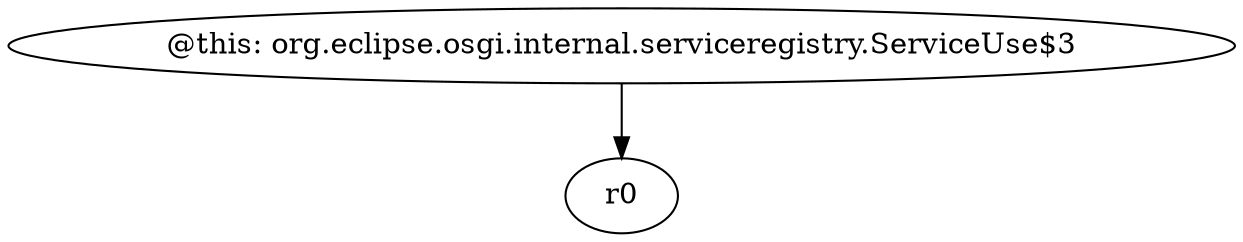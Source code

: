 digraph g {
0[label="@this: org.eclipse.osgi.internal.serviceregistry.ServiceUse$3"]
1[label="r0"]
0->1[label=""]
}